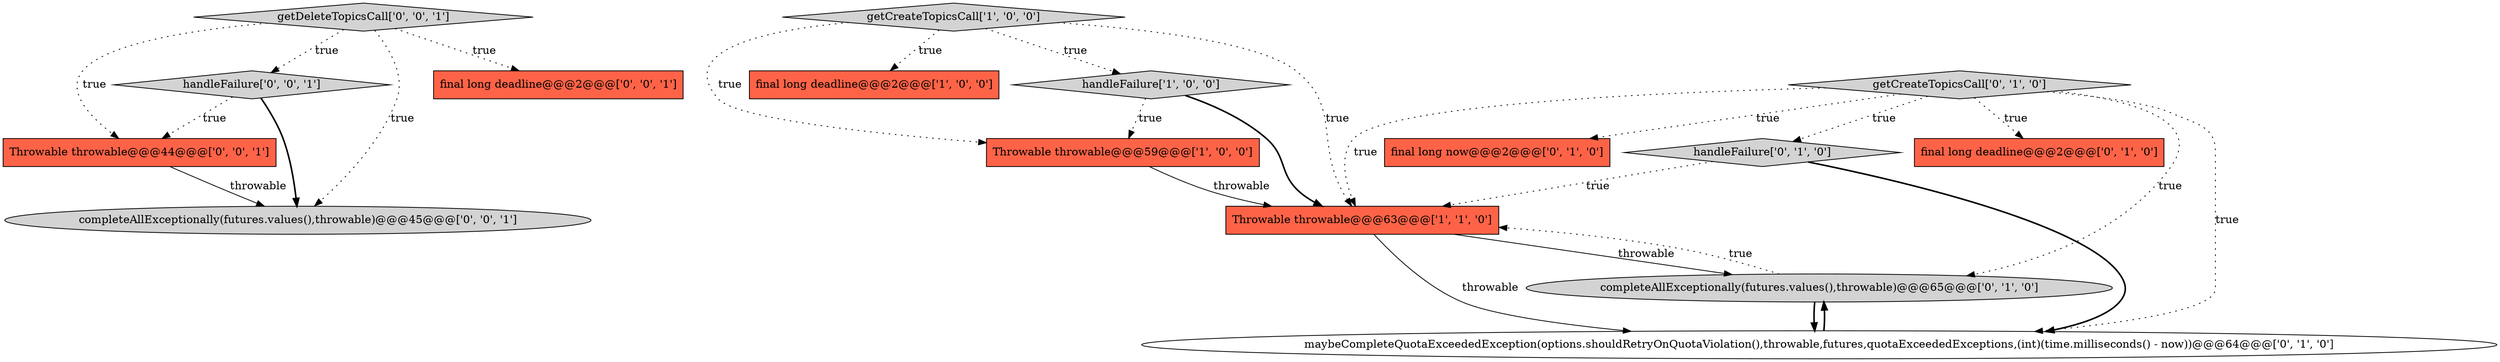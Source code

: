 digraph {
11 [style = filled, label = "Throwable throwable@@@44@@@['0', '0', '1']", fillcolor = tomato, shape = box image = "AAA0AAABBB3BBB"];
4 [style = filled, label = "getCreateTopicsCall['1', '0', '0']", fillcolor = lightgray, shape = diamond image = "AAA0AAABBB1BBB"];
1 [style = filled, label = "Throwable throwable@@@59@@@['1', '0', '0']", fillcolor = tomato, shape = box image = "AAA0AAABBB1BBB"];
0 [style = filled, label = "final long deadline@@@2@@@['1', '0', '0']", fillcolor = tomato, shape = box image = "AAA0AAABBB1BBB"];
3 [style = filled, label = "handleFailure['1', '0', '0']", fillcolor = lightgray, shape = diamond image = "AAA0AAABBB1BBB"];
9 [style = filled, label = "completeAllExceptionally(futures.values(),throwable)@@@65@@@['0', '1', '0']", fillcolor = lightgray, shape = ellipse image = "AAA0AAABBB2BBB"];
6 [style = filled, label = "handleFailure['0', '1', '0']", fillcolor = lightgray, shape = diamond image = "AAA0AAABBB2BBB"];
13 [style = filled, label = "getDeleteTopicsCall['0', '0', '1']", fillcolor = lightgray, shape = diamond image = "AAA0AAABBB3BBB"];
15 [style = filled, label = "handleFailure['0', '0', '1']", fillcolor = lightgray, shape = diamond image = "AAA0AAABBB3BBB"];
5 [style = filled, label = "final long now@@@2@@@['0', '1', '0']", fillcolor = tomato, shape = box image = "AAA0AAABBB2BBB"];
8 [style = filled, label = "maybeCompleteQuotaExceededException(options.shouldRetryOnQuotaViolation(),throwable,futures,quotaExceededExceptions,(int)(time.milliseconds() - now))@@@64@@@['0', '1', '0']", fillcolor = white, shape = ellipse image = "AAA0AAABBB2BBB"];
14 [style = filled, label = "completeAllExceptionally(futures.values(),throwable)@@@45@@@['0', '0', '1']", fillcolor = lightgray, shape = ellipse image = "AAA0AAABBB3BBB"];
12 [style = filled, label = "final long deadline@@@2@@@['0', '0', '1']", fillcolor = tomato, shape = box image = "AAA0AAABBB3BBB"];
10 [style = filled, label = "getCreateTopicsCall['0', '1', '0']", fillcolor = lightgray, shape = diamond image = "AAA0AAABBB2BBB"];
2 [style = filled, label = "Throwable throwable@@@63@@@['1', '1', '0']", fillcolor = tomato, shape = box image = "AAA0AAABBB1BBB"];
7 [style = filled, label = "final long deadline@@@2@@@['0', '1', '0']", fillcolor = tomato, shape = box image = "AAA0AAABBB2BBB"];
10->8 [style = dotted, label="true"];
10->6 [style = dotted, label="true"];
15->14 [style = bold, label=""];
13->12 [style = dotted, label="true"];
4->1 [style = dotted, label="true"];
4->0 [style = dotted, label="true"];
11->14 [style = solid, label="throwable"];
10->9 [style = dotted, label="true"];
10->5 [style = dotted, label="true"];
9->8 [style = bold, label=""];
2->9 [style = solid, label="throwable"];
4->2 [style = dotted, label="true"];
6->2 [style = dotted, label="true"];
4->3 [style = dotted, label="true"];
3->2 [style = bold, label=""];
10->2 [style = dotted, label="true"];
9->2 [style = dotted, label="true"];
6->8 [style = bold, label=""];
8->9 [style = bold, label=""];
15->11 [style = dotted, label="true"];
2->8 [style = solid, label="throwable"];
13->11 [style = dotted, label="true"];
13->15 [style = dotted, label="true"];
13->14 [style = dotted, label="true"];
3->1 [style = dotted, label="true"];
1->2 [style = solid, label="throwable"];
10->7 [style = dotted, label="true"];
}
